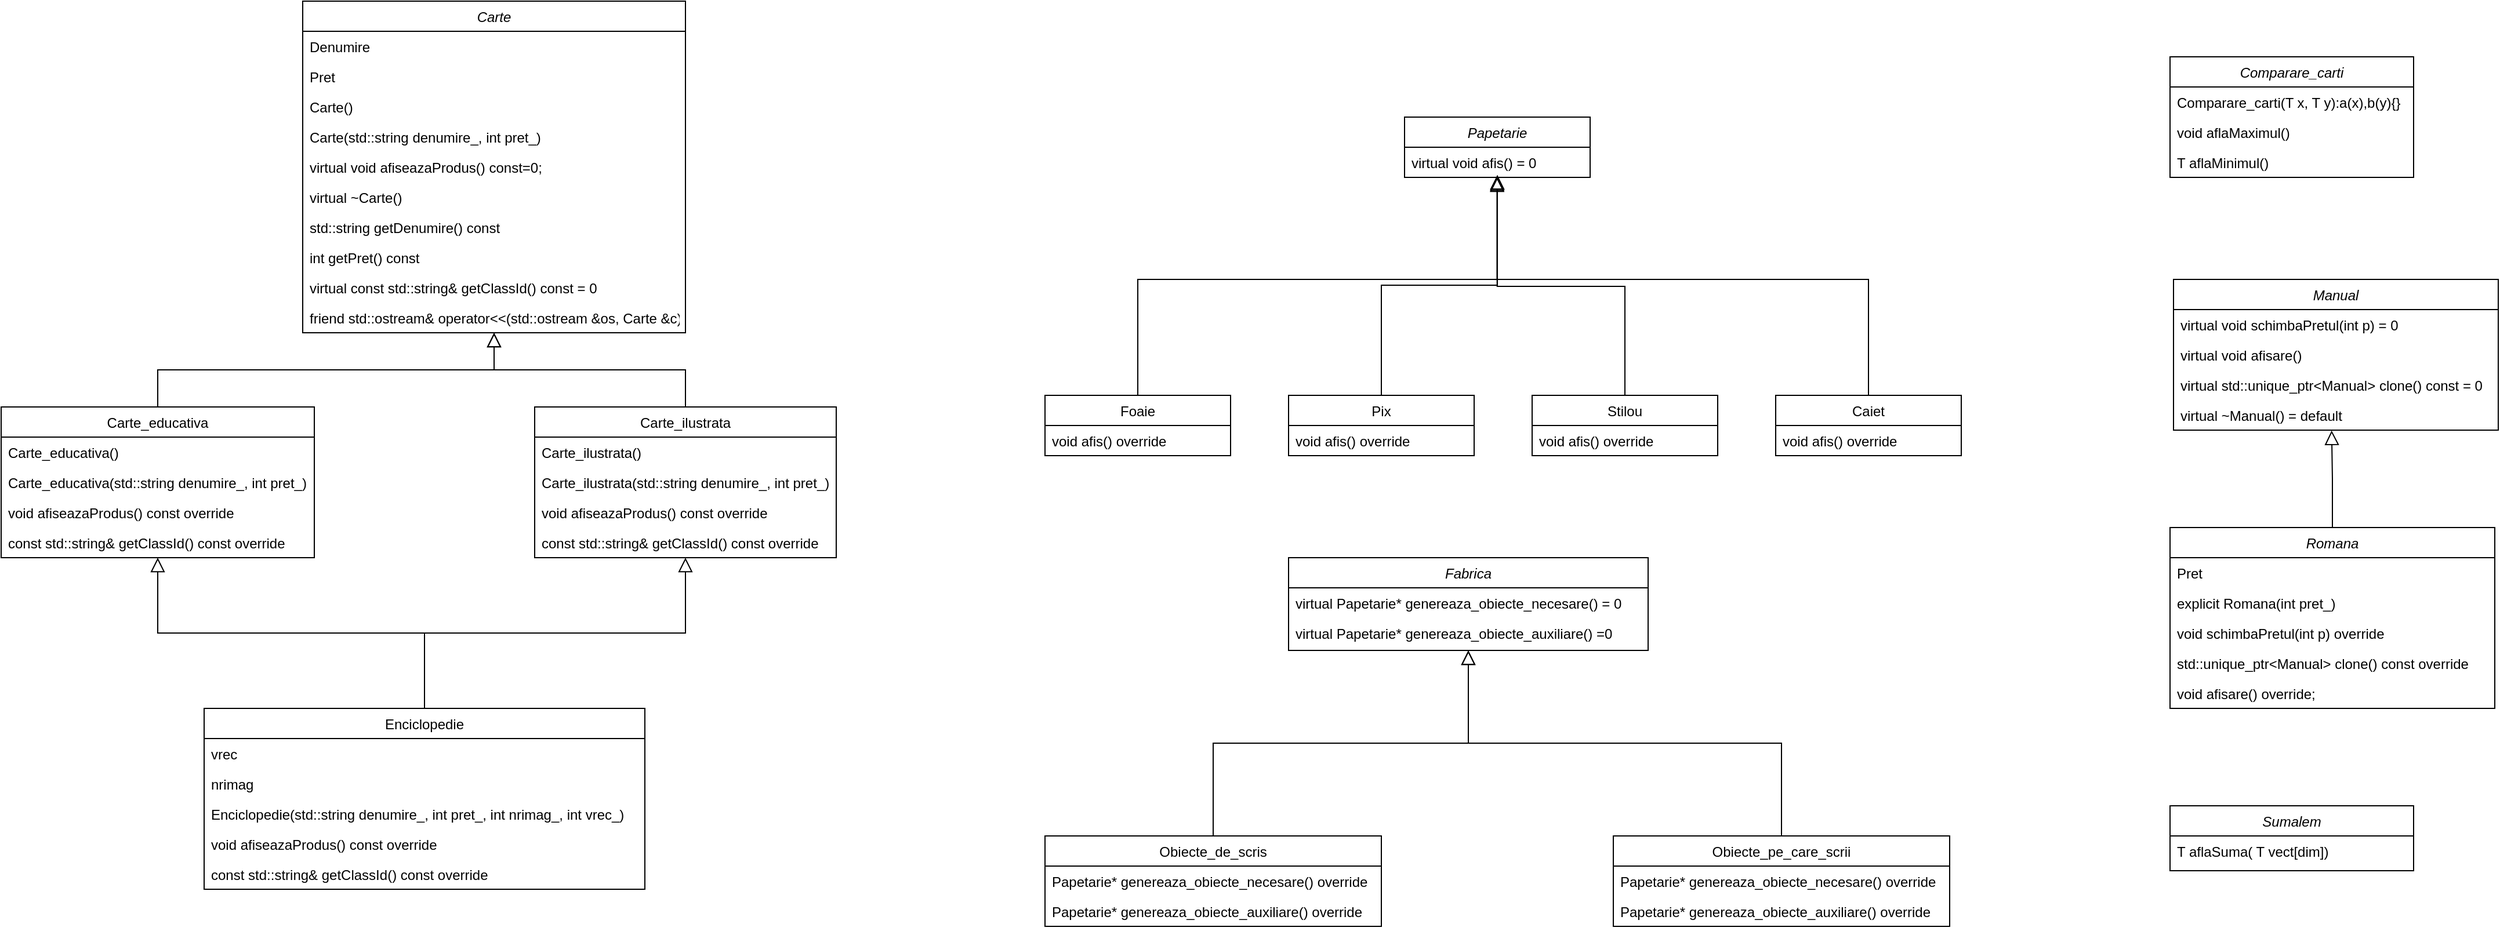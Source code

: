 <mxfile version="20.8.3" type="device" pages="2"><diagram id="C5RBs43oDa-KdzZeNtuy" name="Page-1"><mxGraphModel dx="3585" dy="1890" grid="1" gridSize="10" guides="1" tooltips="1" connect="1" arrows="1" fold="1" page="1" pageScale="1" pageWidth="827" pageHeight="1169" math="0" shadow="0"><root><mxCell id="WIyWlLk6GJQsqaUBKTNV-0"/><mxCell id="WIyWlLk6GJQsqaUBKTNV-1" parent="WIyWlLk6GJQsqaUBKTNV-0"/><mxCell id="zkfFHV4jXpPFQw0GAbJ--0" value="Carte" style="swimlane;fontStyle=2;align=center;verticalAlign=top;childLayout=stackLayout;horizontal=1;startSize=26;horizontalStack=0;resizeParent=1;resizeLast=0;collapsible=1;marginBottom=0;rounded=0;shadow=0;strokeWidth=1;" parent="WIyWlLk6GJQsqaUBKTNV-1" vertex="1"><mxGeometry x="350" y="20" width="330" height="286" as="geometry"><mxRectangle x="230" y="140" width="160" height="26" as="alternateBounds"/></mxGeometry></mxCell><mxCell id="zkfFHV4jXpPFQw0GAbJ--1" value="Denumire" style="text;align=left;verticalAlign=top;spacingLeft=4;spacingRight=4;overflow=hidden;rotatable=0;points=[[0,0.5],[1,0.5]];portConstraint=eastwest;" parent="zkfFHV4jXpPFQw0GAbJ--0" vertex="1"><mxGeometry y="26" width="330" height="26" as="geometry"/></mxCell><mxCell id="mcugkUI8rFshor6fqK6a-18" value="Pret" style="text;align=left;verticalAlign=top;spacingLeft=4;spacingRight=4;overflow=hidden;rotatable=0;points=[[0,0.5],[1,0.5]];portConstraint=eastwest;rounded=0;shadow=0;html=0;" parent="zkfFHV4jXpPFQw0GAbJ--0" vertex="1"><mxGeometry y="52" width="330" height="26" as="geometry"/></mxCell><mxCell id="mcugkUI8rFshor6fqK6a-19" value="Carte()" style="text;align=left;verticalAlign=top;spacingLeft=4;spacingRight=4;overflow=hidden;rotatable=0;points=[[0,0.5],[1,0.5]];portConstraint=eastwest;rounded=0;shadow=0;html=0;" parent="zkfFHV4jXpPFQw0GAbJ--0" vertex="1"><mxGeometry y="78" width="330" height="26" as="geometry"/></mxCell><mxCell id="mcugkUI8rFshor6fqK6a-20" value="Carte(std::string denumire_, int pret_)" style="text;align=left;verticalAlign=top;spacingLeft=4;spacingRight=4;overflow=hidden;rotatable=0;points=[[0,0.5],[1,0.5]];portConstraint=eastwest;rounded=0;shadow=0;html=0;" parent="zkfFHV4jXpPFQw0GAbJ--0" vertex="1"><mxGeometry y="104" width="330" height="26" as="geometry"/></mxCell><mxCell id="mcugkUI8rFshor6fqK6a-21" value="virtual void afiseazaProdus() const=0;" style="text;align=left;verticalAlign=top;spacingLeft=4;spacingRight=4;overflow=hidden;rotatable=0;points=[[0,0.5],[1,0.5]];portConstraint=eastwest;rounded=0;shadow=0;html=0;" parent="zkfFHV4jXpPFQw0GAbJ--0" vertex="1"><mxGeometry y="130" width="330" height="26" as="geometry"/></mxCell><mxCell id="SFneAPynZwKYrOaxCzgI-34" value="virtual ~Carte()" style="text;align=left;verticalAlign=top;spacingLeft=4;spacingRight=4;overflow=hidden;rotatable=0;points=[[0,0.5],[1,0.5]];portConstraint=eastwest;rounded=0;shadow=0;html=0;" vertex="1" parent="zkfFHV4jXpPFQw0GAbJ--0"><mxGeometry y="156" width="330" height="26" as="geometry"/></mxCell><mxCell id="SFneAPynZwKYrOaxCzgI-35" value="std::string getDenumire() const" style="text;align=left;verticalAlign=top;spacingLeft=4;spacingRight=4;overflow=hidden;rotatable=0;points=[[0,0.5],[1,0.5]];portConstraint=eastwest;rounded=0;shadow=0;html=0;" vertex="1" parent="zkfFHV4jXpPFQw0GAbJ--0"><mxGeometry y="182" width="330" height="26" as="geometry"/></mxCell><mxCell id="SFneAPynZwKYrOaxCzgI-36" value="int getPret() const" style="text;align=left;verticalAlign=top;spacingLeft=4;spacingRight=4;overflow=hidden;rotatable=0;points=[[0,0.5],[1,0.5]];portConstraint=eastwest;rounded=0;shadow=0;html=0;" vertex="1" parent="zkfFHV4jXpPFQw0GAbJ--0"><mxGeometry y="208" width="330" height="26" as="geometry"/></mxCell><mxCell id="SFneAPynZwKYrOaxCzgI-37" value="virtual const std::string&amp; getClassId() const = 0" style="text;align=left;verticalAlign=top;spacingLeft=4;spacingRight=4;overflow=hidden;rotatable=0;points=[[0,0.5],[1,0.5]];portConstraint=eastwest;rounded=0;shadow=0;html=0;" vertex="1" parent="zkfFHV4jXpPFQw0GAbJ--0"><mxGeometry y="234" width="330" height="26" as="geometry"/></mxCell><mxCell id="zkfFHV4jXpPFQw0GAbJ--2" value="friend std::ostream&amp; operator&lt;&lt;(std::ostream &amp;os, Carte &amp;c)" style="text;align=left;verticalAlign=top;spacingLeft=4;spacingRight=4;overflow=hidden;rotatable=0;points=[[0,0.5],[1,0.5]];portConstraint=eastwest;rounded=0;shadow=0;html=0;" parent="zkfFHV4jXpPFQw0GAbJ--0" vertex="1"><mxGeometry y="260" width="330" height="26" as="geometry"/></mxCell><mxCell id="zkfFHV4jXpPFQw0GAbJ--6" value="Carte_educativa" style="swimlane;fontStyle=0;align=center;verticalAlign=top;childLayout=stackLayout;horizontal=1;startSize=26;horizontalStack=0;resizeParent=1;resizeLast=0;collapsible=1;marginBottom=0;rounded=0;shadow=0;strokeWidth=1;" parent="WIyWlLk6GJQsqaUBKTNV-1" vertex="1"><mxGeometry x="90" y="370" width="270" height="130" as="geometry"><mxRectangle x="130" y="380" width="160" height="26" as="alternateBounds"/></mxGeometry></mxCell><mxCell id="SFneAPynZwKYrOaxCzgI-1" value="Carte_educativa()" style="text;align=left;verticalAlign=top;spacingLeft=4;spacingRight=4;overflow=hidden;rotatable=0;points=[[0,0.5],[1,0.5]];portConstraint=eastwest;rounded=0;shadow=0;html=0;" vertex="1" parent="zkfFHV4jXpPFQw0GAbJ--6"><mxGeometry y="26" width="270" height="26" as="geometry"/></mxCell><mxCell id="SFneAPynZwKYrOaxCzgI-18" value="Carte_educativa(std::string denumire_, int pret_)" style="text;align=left;verticalAlign=top;spacingLeft=4;spacingRight=4;overflow=hidden;rotatable=0;points=[[0,0.5],[1,0.5]];portConstraint=eastwest;rounded=0;shadow=0;html=0;" vertex="1" parent="zkfFHV4jXpPFQw0GAbJ--6"><mxGeometry y="52" width="270" height="26" as="geometry"/></mxCell><mxCell id="SFneAPynZwKYrOaxCzgI-19" value="void afiseazaProdus() const override" style="text;align=left;verticalAlign=top;spacingLeft=4;spacingRight=4;overflow=hidden;rotatable=0;points=[[0,0.5],[1,0.5]];portConstraint=eastwest;rounded=0;shadow=0;html=0;" vertex="1" parent="zkfFHV4jXpPFQw0GAbJ--6"><mxGeometry y="78" width="270" height="26" as="geometry"/></mxCell><mxCell id="SFneAPynZwKYrOaxCzgI-0" value="const std::string&amp; getClassId() const override" style="text;align=left;verticalAlign=top;spacingLeft=4;spacingRight=4;overflow=hidden;rotatable=0;points=[[0,0.5],[1,0.5]];portConstraint=eastwest;rounded=0;shadow=0;html=0;" vertex="1" parent="zkfFHV4jXpPFQw0GAbJ--6"><mxGeometry y="104" width="270" height="26" as="geometry"/></mxCell><mxCell id="zkfFHV4jXpPFQw0GAbJ--12" value="" style="endArrow=block;endSize=10;endFill=0;shadow=0;strokeWidth=1;rounded=0;edgeStyle=elbowEdgeStyle;elbow=vertical;" parent="WIyWlLk6GJQsqaUBKTNV-1" source="zkfFHV4jXpPFQw0GAbJ--6" target="zkfFHV4jXpPFQw0GAbJ--0" edge="1"><mxGeometry width="160" relative="1" as="geometry"><mxPoint x="200" y="203" as="sourcePoint"/><mxPoint x="200" y="203" as="targetPoint"/></mxGeometry></mxCell><mxCell id="zkfFHV4jXpPFQw0GAbJ--13" value="Carte_ilustrata" style="swimlane;fontStyle=0;align=center;verticalAlign=top;childLayout=stackLayout;horizontal=1;startSize=26;horizontalStack=0;resizeParent=1;resizeLast=0;collapsible=1;marginBottom=0;rounded=0;shadow=0;strokeWidth=1;" parent="WIyWlLk6GJQsqaUBKTNV-1" vertex="1"><mxGeometry x="550" y="370" width="260" height="130" as="geometry"><mxRectangle x="340" y="380" width="170" height="26" as="alternateBounds"/></mxGeometry></mxCell><mxCell id="SFneAPynZwKYrOaxCzgI-21" value="Carte_ilustrata()" style="text;align=left;verticalAlign=top;spacingLeft=4;spacingRight=4;overflow=hidden;rotatable=0;points=[[0,0.5],[1,0.5]];portConstraint=eastwest;rounded=0;shadow=0;html=0;" vertex="1" parent="zkfFHV4jXpPFQw0GAbJ--13"><mxGeometry y="26" width="260" height="26" as="geometry"/></mxCell><mxCell id="SFneAPynZwKYrOaxCzgI-22" value="Carte_ilustrata(std::string denumire_, int pret_)" style="text;align=left;verticalAlign=top;spacingLeft=4;spacingRight=4;overflow=hidden;rotatable=0;points=[[0,0.5],[1,0.5]];portConstraint=eastwest;rounded=0;shadow=0;html=0;" vertex="1" parent="zkfFHV4jXpPFQw0GAbJ--13"><mxGeometry y="52" width="260" height="26" as="geometry"/></mxCell><mxCell id="SFneAPynZwKYrOaxCzgI-23" value="void afiseazaProdus() const override" style="text;align=left;verticalAlign=top;spacingLeft=4;spacingRight=4;overflow=hidden;rotatable=0;points=[[0,0.5],[1,0.5]];portConstraint=eastwest;rounded=0;shadow=0;html=0;" vertex="1" parent="zkfFHV4jXpPFQw0GAbJ--13"><mxGeometry y="78" width="260" height="26" as="geometry"/></mxCell><mxCell id="SFneAPynZwKYrOaxCzgI-20" value="const std::string&amp; getClassId() const override" style="text;align=left;verticalAlign=top;spacingLeft=4;spacingRight=4;overflow=hidden;rotatable=0;points=[[0,0.5],[1,0.5]];portConstraint=eastwest;rounded=0;shadow=0;html=0;" vertex="1" parent="zkfFHV4jXpPFQw0GAbJ--13"><mxGeometry y="104" width="260" height="26" as="geometry"/></mxCell><mxCell id="zkfFHV4jXpPFQw0GAbJ--16" value="" style="endArrow=block;endSize=10;endFill=0;shadow=0;strokeWidth=1;rounded=0;edgeStyle=elbowEdgeStyle;elbow=vertical;" parent="WIyWlLk6GJQsqaUBKTNV-1" source="zkfFHV4jXpPFQw0GAbJ--13" target="zkfFHV4jXpPFQw0GAbJ--0" edge="1"><mxGeometry width="160" relative="1" as="geometry"><mxPoint x="210" y="373" as="sourcePoint"/><mxPoint x="310" y="271" as="targetPoint"/></mxGeometry></mxCell><mxCell id="zcT6NDpOdRF_dSpmmf6j-4" value="" style="endArrow=block;endSize=10;endFill=0;shadow=0;strokeWidth=1;rounded=0;edgeStyle=elbowEdgeStyle;elbow=vertical;entryX=0.5;entryY=1;entryDx=0;entryDy=0;exitX=0.5;exitY=0;exitDx=0;exitDy=0;" parent="WIyWlLk6GJQsqaUBKTNV-1" target="zkfFHV4jXpPFQw0GAbJ--6" edge="1" source="zcT6NDpOdRF_dSpmmf6j-6"><mxGeometry width="160" relative="1" as="geometry"><mxPoint x="300" y="530" as="sourcePoint"/><mxPoint x="330" y="590" as="targetPoint"/></mxGeometry></mxCell><mxCell id="zcT6NDpOdRF_dSpmmf6j-5" value="" style="endArrow=block;endSize=10;endFill=0;shadow=0;strokeWidth=1;rounded=0;edgeStyle=elbowEdgeStyle;elbow=vertical;entryX=0.5;entryY=1;entryDx=0;entryDy=0;exitX=0.5;exitY=0;exitDx=0;exitDy=0;" parent="WIyWlLk6GJQsqaUBKTNV-1" target="zkfFHV4jXpPFQw0GAbJ--13" edge="1" source="zcT6NDpOdRF_dSpmmf6j-6"><mxGeometry width="160" relative="1" as="geometry"><mxPoint x="380" y="610" as="sourcePoint"/><mxPoint x="340" y="600" as="targetPoint"/></mxGeometry></mxCell><mxCell id="zcT6NDpOdRF_dSpmmf6j-6" value="Enciclopedie" style="swimlane;fontStyle=0;align=center;verticalAlign=top;childLayout=stackLayout;horizontal=1;startSize=26;horizontalStack=0;resizeParent=1;resizeLast=0;collapsible=1;marginBottom=0;rounded=0;shadow=0;strokeWidth=1;" parent="WIyWlLk6GJQsqaUBKTNV-1" vertex="1"><mxGeometry x="265" y="630" width="380" height="156" as="geometry"><mxRectangle x="130" y="380" width="160" height="26" as="alternateBounds"/></mxGeometry></mxCell><mxCell id="SFneAPynZwKYrOaxCzgI-39" value="vrec" style="text;align=left;verticalAlign=top;spacingLeft=4;spacingRight=4;overflow=hidden;rotatable=0;points=[[0,0.5],[1,0.5]];portConstraint=eastwest;rounded=0;shadow=0;html=0;" vertex="1" parent="zcT6NDpOdRF_dSpmmf6j-6"><mxGeometry y="26" width="380" height="26" as="geometry"/></mxCell><mxCell id="SFneAPynZwKYrOaxCzgI-38" value="nrimag" style="text;align=left;verticalAlign=top;spacingLeft=4;spacingRight=4;overflow=hidden;rotatable=0;points=[[0,0.5],[1,0.5]];portConstraint=eastwest;rounded=0;shadow=0;html=0;" vertex="1" parent="zcT6NDpOdRF_dSpmmf6j-6"><mxGeometry y="52" width="380" height="26" as="geometry"/></mxCell><mxCell id="SFneAPynZwKYrOaxCzgI-25" value="Enciclopedie(std::string denumire_, int pret_, int nrimag_, int vrec_)" style="text;align=left;verticalAlign=top;spacingLeft=4;spacingRight=4;overflow=hidden;rotatable=0;points=[[0,0.5],[1,0.5]];portConstraint=eastwest;rounded=0;shadow=0;html=0;" vertex="1" parent="zcT6NDpOdRF_dSpmmf6j-6"><mxGeometry y="78" width="380" height="26" as="geometry"/></mxCell><mxCell id="SFneAPynZwKYrOaxCzgI-26" value="void afiseazaProdus() const override" style="text;align=left;verticalAlign=top;spacingLeft=4;spacingRight=4;overflow=hidden;rotatable=0;points=[[0,0.5],[1,0.5]];portConstraint=eastwest;rounded=0;shadow=0;html=0;" vertex="1" parent="zcT6NDpOdRF_dSpmmf6j-6"><mxGeometry y="104" width="380" height="26" as="geometry"/></mxCell><mxCell id="SFneAPynZwKYrOaxCzgI-24" value="const std::string&amp; getClassId() const override" style="text;align=left;verticalAlign=top;spacingLeft=4;spacingRight=4;overflow=hidden;rotatable=0;points=[[0,0.5],[1,0.5]];portConstraint=eastwest;rounded=0;shadow=0;html=0;" vertex="1" parent="zcT6NDpOdRF_dSpmmf6j-6"><mxGeometry y="130" width="380" height="26" as="geometry"/></mxCell><mxCell id="SFneAPynZwKYrOaxCzgI-2" value="Fabrica" style="swimlane;fontStyle=2;align=center;verticalAlign=top;childLayout=stackLayout;horizontal=1;startSize=26;horizontalStack=0;resizeParent=1;resizeLast=0;collapsible=1;marginBottom=0;rounded=0;shadow=0;strokeWidth=1;" vertex="1" parent="WIyWlLk6GJQsqaUBKTNV-1"><mxGeometry x="1200" y="500" width="310" height="80" as="geometry"><mxRectangle x="230" y="140" width="160" height="26" as="alternateBounds"/></mxGeometry></mxCell><mxCell id="SFneAPynZwKYrOaxCzgI-3" value="virtual Papetarie* genereaza_obiecte_necesare() = 0" style="text;align=left;verticalAlign=top;spacingLeft=4;spacingRight=4;overflow=hidden;rotatable=0;points=[[0,0.5],[1,0.5]];portConstraint=eastwest;" vertex="1" parent="SFneAPynZwKYrOaxCzgI-2"><mxGeometry y="26" width="310" height="26" as="geometry"/></mxCell><mxCell id="SFneAPynZwKYrOaxCzgI-4" value="virtual Papetarie* genereaza_obiecte_auxiliare() =0" style="text;align=left;verticalAlign=top;spacingLeft=4;spacingRight=4;overflow=hidden;rotatable=0;points=[[0,0.5],[1,0.5]];portConstraint=eastwest;rounded=0;shadow=0;html=0;" vertex="1" parent="SFneAPynZwKYrOaxCzgI-2"><mxGeometry y="52" width="310" height="26" as="geometry"/></mxCell><mxCell id="SFneAPynZwKYrOaxCzgI-5" value="Obiecte_de_scris" style="swimlane;fontStyle=0;align=center;verticalAlign=top;childLayout=stackLayout;horizontal=1;startSize=26;horizontalStack=0;resizeParent=1;resizeLast=0;collapsible=1;marginBottom=0;rounded=0;shadow=0;strokeWidth=1;" vertex="1" parent="WIyWlLk6GJQsqaUBKTNV-1"><mxGeometry x="990" y="740" width="290" height="78" as="geometry"><mxRectangle x="130" y="380" width="160" height="26" as="alternateBounds"/></mxGeometry></mxCell><mxCell id="SFneAPynZwKYrOaxCzgI-41" value="Papetarie* genereaza_obiecte_necesare() override" style="text;align=left;verticalAlign=top;spacingLeft=4;spacingRight=4;overflow=hidden;rotatable=0;points=[[0,0.5],[1,0.5]];portConstraint=eastwest;rounded=0;shadow=0;html=0;" vertex="1" parent="SFneAPynZwKYrOaxCzgI-5"><mxGeometry y="26" width="290" height="26" as="geometry"/></mxCell><mxCell id="SFneAPynZwKYrOaxCzgI-40" value="Papetarie* genereaza_obiecte_auxiliare() override" style="text;align=left;verticalAlign=top;spacingLeft=4;spacingRight=4;overflow=hidden;rotatable=0;points=[[0,0.5],[1,0.5]];portConstraint=eastwest;rounded=0;shadow=0;html=0;" vertex="1" parent="SFneAPynZwKYrOaxCzgI-5"><mxGeometry y="52" width="290" height="26" as="geometry"/></mxCell><mxCell id="SFneAPynZwKYrOaxCzgI-6" value="" style="endArrow=block;endSize=10;endFill=0;shadow=0;strokeWidth=1;rounded=0;edgeStyle=elbowEdgeStyle;elbow=vertical;" edge="1" parent="WIyWlLk6GJQsqaUBKTNV-1" source="SFneAPynZwKYrOaxCzgI-5" target="SFneAPynZwKYrOaxCzgI-2"><mxGeometry width="160" relative="1" as="geometry"><mxPoint x="1070" y="583" as="sourcePoint"/><mxPoint x="1070" y="583" as="targetPoint"/></mxGeometry></mxCell><mxCell id="SFneAPynZwKYrOaxCzgI-7" value="Obiecte_pe_care_scrii" style="swimlane;fontStyle=0;align=center;verticalAlign=top;childLayout=stackLayout;horizontal=1;startSize=26;horizontalStack=0;resizeParent=1;resizeLast=0;collapsible=1;marginBottom=0;rounded=0;shadow=0;strokeWidth=1;" vertex="1" parent="WIyWlLk6GJQsqaUBKTNV-1"><mxGeometry x="1480" y="740" width="290" height="78" as="geometry"><mxRectangle x="340" y="380" width="170" height="26" as="alternateBounds"/></mxGeometry></mxCell><mxCell id="SFneAPynZwKYrOaxCzgI-43" value="Papetarie* genereaza_obiecte_necesare() override" style="text;align=left;verticalAlign=top;spacingLeft=4;spacingRight=4;overflow=hidden;rotatable=0;points=[[0,0.5],[1,0.5]];portConstraint=eastwest;rounded=0;shadow=0;html=0;" vertex="1" parent="SFneAPynZwKYrOaxCzgI-7"><mxGeometry y="26" width="290" height="26" as="geometry"/></mxCell><mxCell id="SFneAPynZwKYrOaxCzgI-42" value="Papetarie* genereaza_obiecte_auxiliare() override" style="text;align=left;verticalAlign=top;spacingLeft=4;spacingRight=4;overflow=hidden;rotatable=0;points=[[0,0.5],[1,0.5]];portConstraint=eastwest;rounded=0;shadow=0;html=0;" vertex="1" parent="SFneAPynZwKYrOaxCzgI-7"><mxGeometry y="52" width="290" height="26" as="geometry"/></mxCell><mxCell id="SFneAPynZwKYrOaxCzgI-8" value="" style="endArrow=block;endSize=10;endFill=0;shadow=0;strokeWidth=1;rounded=0;edgeStyle=elbowEdgeStyle;elbow=vertical;" edge="1" parent="WIyWlLk6GJQsqaUBKTNV-1" source="SFneAPynZwKYrOaxCzgI-7" target="SFneAPynZwKYrOaxCzgI-2"><mxGeometry width="160" relative="1" as="geometry"><mxPoint x="1080" y="753" as="sourcePoint"/><mxPoint x="1180" y="651" as="targetPoint"/></mxGeometry></mxCell><mxCell id="SFneAPynZwKYrOaxCzgI-9" value="Papetarie" style="swimlane;fontStyle=2;align=center;verticalAlign=top;childLayout=stackLayout;horizontal=1;startSize=26;horizontalStack=0;resizeParent=1;resizeLast=0;collapsible=1;marginBottom=0;rounded=0;shadow=0;strokeWidth=1;" vertex="1" parent="WIyWlLk6GJQsqaUBKTNV-1"><mxGeometry x="1300" y="120" width="160" height="52" as="geometry"><mxRectangle x="230" y="140" width="160" height="26" as="alternateBounds"/></mxGeometry></mxCell><mxCell id="SFneAPynZwKYrOaxCzgI-27" value="virtual void afis() = 0" style="text;align=left;verticalAlign=top;spacingLeft=4;spacingRight=4;overflow=hidden;rotatable=0;points=[[0,0.5],[1,0.5]];portConstraint=eastwest;rounded=0;shadow=0;html=0;" vertex="1" parent="SFneAPynZwKYrOaxCzgI-9"><mxGeometry y="26" width="160" height="26" as="geometry"/></mxCell><mxCell id="SFneAPynZwKYrOaxCzgI-10" value="Pix" style="swimlane;fontStyle=0;align=center;verticalAlign=top;childLayout=stackLayout;horizontal=1;startSize=26;horizontalStack=0;resizeParent=1;resizeLast=0;collapsible=1;marginBottom=0;rounded=0;shadow=0;strokeWidth=1;" vertex="1" parent="WIyWlLk6GJQsqaUBKTNV-1"><mxGeometry x="1200" y="360" width="160" height="52" as="geometry"><mxRectangle x="130" y="380" width="160" height="26" as="alternateBounds"/></mxGeometry></mxCell><mxCell id="SFneAPynZwKYrOaxCzgI-28" value="void afis() override" style="text;align=left;verticalAlign=top;spacingLeft=4;spacingRight=4;overflow=hidden;rotatable=0;points=[[0,0.5],[1,0.5]];portConstraint=eastwest;rounded=0;shadow=0;html=0;" vertex="1" parent="SFneAPynZwKYrOaxCzgI-10"><mxGeometry y="26" width="160" height="26" as="geometry"/></mxCell><mxCell id="SFneAPynZwKYrOaxCzgI-11" value="" style="endArrow=block;endSize=10;endFill=0;shadow=0;strokeWidth=1;rounded=0;edgeStyle=elbowEdgeStyle;elbow=vertical;" edge="1" parent="WIyWlLk6GJQsqaUBKTNV-1" source="SFneAPynZwKYrOaxCzgI-10"><mxGeometry width="160" relative="1" as="geometry"><mxPoint x="1280" y="203" as="sourcePoint"/><mxPoint x="1380" y="170" as="targetPoint"/></mxGeometry></mxCell><mxCell id="SFneAPynZwKYrOaxCzgI-12" value="Stilou" style="swimlane;fontStyle=0;align=center;verticalAlign=top;childLayout=stackLayout;horizontal=1;startSize=26;horizontalStack=0;resizeParent=1;resizeLast=0;collapsible=1;marginBottom=0;rounded=0;shadow=0;strokeWidth=1;" vertex="1" parent="WIyWlLk6GJQsqaUBKTNV-1"><mxGeometry x="1410" y="360" width="160" height="52" as="geometry"><mxRectangle x="340" y="380" width="170" height="26" as="alternateBounds"/></mxGeometry></mxCell><mxCell id="SFneAPynZwKYrOaxCzgI-32" value="void afis() override" style="text;align=left;verticalAlign=top;spacingLeft=4;spacingRight=4;overflow=hidden;rotatable=0;points=[[0,0.5],[1,0.5]];portConstraint=eastwest;rounded=0;shadow=0;html=0;" vertex="1" parent="SFneAPynZwKYrOaxCzgI-12"><mxGeometry y="26" width="160" height="26" as="geometry"/></mxCell><mxCell id="SFneAPynZwKYrOaxCzgI-13" value="" style="endArrow=block;endSize=10;endFill=0;shadow=0;strokeWidth=1;rounded=0;edgeStyle=elbowEdgeStyle;elbow=vertical;entryX=0.499;entryY=0.998;entryDx=0;entryDy=0;entryPerimeter=0;" edge="1" parent="WIyWlLk6GJQsqaUBKTNV-1" source="SFneAPynZwKYrOaxCzgI-12" target="SFneAPynZwKYrOaxCzgI-27"><mxGeometry width="160" relative="1" as="geometry"><mxPoint x="1290" y="373" as="sourcePoint"/><mxPoint x="1390" y="200" as="targetPoint"/></mxGeometry></mxCell><mxCell id="SFneAPynZwKYrOaxCzgI-14" value="" style="endArrow=block;endSize=10;endFill=0;shadow=0;strokeWidth=1;rounded=0;edgeStyle=elbowEdgeStyle;elbow=vertical;" edge="1" parent="WIyWlLk6GJQsqaUBKTNV-1" source="SFneAPynZwKYrOaxCzgI-15"><mxGeometry width="160" relative="1" as="geometry"><mxPoint x="1090" y="330" as="sourcePoint"/><mxPoint x="1380" y="170" as="targetPoint"/><Array as="points"><mxPoint x="1220" y="260"/></Array></mxGeometry></mxCell><mxCell id="SFneAPynZwKYrOaxCzgI-15" value="Foaie" style="swimlane;fontStyle=0;align=center;verticalAlign=top;childLayout=stackLayout;horizontal=1;startSize=26;horizontalStack=0;resizeParent=1;resizeLast=0;collapsible=1;marginBottom=0;rounded=0;shadow=0;strokeWidth=1;" vertex="1" parent="WIyWlLk6GJQsqaUBKTNV-1"><mxGeometry x="990" y="360" width="160" height="52" as="geometry"><mxRectangle x="130" y="380" width="160" height="26" as="alternateBounds"/></mxGeometry></mxCell><mxCell id="SFneAPynZwKYrOaxCzgI-31" value="void afis() override" style="text;align=left;verticalAlign=top;spacingLeft=4;spacingRight=4;overflow=hidden;rotatable=0;points=[[0,0.5],[1,0.5]];portConstraint=eastwest;rounded=0;shadow=0;html=0;" vertex="1" parent="SFneAPynZwKYrOaxCzgI-15"><mxGeometry y="26" width="160" height="26" as="geometry"/></mxCell><mxCell id="SFneAPynZwKYrOaxCzgI-16" value="" style="endArrow=block;endSize=10;endFill=0;shadow=0;strokeWidth=1;rounded=0;edgeStyle=elbowEdgeStyle;elbow=vertical;exitX=0.5;exitY=0;exitDx=0;exitDy=0;entryX=0.499;entryY=0.966;entryDx=0;entryDy=0;entryPerimeter=0;" edge="1" parent="WIyWlLk6GJQsqaUBKTNV-1" source="SFneAPynZwKYrOaxCzgI-17" target="SFneAPynZwKYrOaxCzgI-27"><mxGeometry width="160" relative="1" as="geometry"><mxPoint x="1700" y="320" as="sourcePoint"/><mxPoint x="1360" y="180" as="targetPoint"/><Array as="points"><mxPoint x="1540" y="260"/></Array></mxGeometry></mxCell><mxCell id="SFneAPynZwKYrOaxCzgI-17" value="Caiet" style="swimlane;fontStyle=0;align=center;verticalAlign=top;childLayout=stackLayout;horizontal=1;startSize=26;horizontalStack=0;resizeParent=1;resizeLast=0;collapsible=1;marginBottom=0;rounded=0;shadow=0;strokeWidth=1;" vertex="1" parent="WIyWlLk6GJQsqaUBKTNV-1"><mxGeometry x="1620" y="360" width="160" height="52" as="geometry"><mxRectangle x="340" y="380" width="170" height="26" as="alternateBounds"/></mxGeometry></mxCell><mxCell id="SFneAPynZwKYrOaxCzgI-33" value="void afis() override" style="text;align=left;verticalAlign=top;spacingLeft=4;spacingRight=4;overflow=hidden;rotatable=0;points=[[0,0.5],[1,0.5]];portConstraint=eastwest;rounded=0;shadow=0;html=0;" vertex="1" parent="SFneAPynZwKYrOaxCzgI-17"><mxGeometry y="26" width="160" height="26" as="geometry"/></mxCell><mxCell id="SFneAPynZwKYrOaxCzgI-44" value="Comparare_carti" style="swimlane;fontStyle=2;align=center;verticalAlign=top;childLayout=stackLayout;horizontal=1;startSize=26;horizontalStack=0;resizeParent=1;resizeLast=0;collapsible=1;marginBottom=0;rounded=0;shadow=0;strokeWidth=1;" vertex="1" parent="WIyWlLk6GJQsqaUBKTNV-1"><mxGeometry x="1960" y="68" width="210" height="104" as="geometry"><mxRectangle x="230" y="140" width="160" height="26" as="alternateBounds"/></mxGeometry></mxCell><mxCell id="SFneAPynZwKYrOaxCzgI-45" value="Comparare_carti(T x, T y):a(x),b(y){}" style="text;align=left;verticalAlign=top;spacingLeft=4;spacingRight=4;overflow=hidden;rotatable=0;points=[[0,0.5],[1,0.5]];portConstraint=eastwest;" vertex="1" parent="SFneAPynZwKYrOaxCzgI-44"><mxGeometry y="26" width="210" height="26" as="geometry"/></mxCell><mxCell id="SFneAPynZwKYrOaxCzgI-47" value="void aflaMaximul()" style="text;align=left;verticalAlign=top;spacingLeft=4;spacingRight=4;overflow=hidden;rotatable=0;points=[[0,0.5],[1,0.5]];portConstraint=eastwest;rounded=0;shadow=0;html=0;" vertex="1" parent="SFneAPynZwKYrOaxCzgI-44"><mxGeometry y="52" width="210" height="26" as="geometry"/></mxCell><mxCell id="SFneAPynZwKYrOaxCzgI-46" value="T aflaMinimul()" style="text;align=left;verticalAlign=top;spacingLeft=4;spacingRight=4;overflow=hidden;rotatable=0;points=[[0,0.5],[1,0.5]];portConstraint=eastwest;rounded=0;shadow=0;html=0;" vertex="1" parent="SFneAPynZwKYrOaxCzgI-44"><mxGeometry y="78" width="210" height="26" as="geometry"/></mxCell><mxCell id="SFneAPynZwKYrOaxCzgI-48" value="Manual" style="swimlane;fontStyle=2;align=center;verticalAlign=top;childLayout=stackLayout;horizontal=1;startSize=26;horizontalStack=0;resizeParent=1;resizeLast=0;collapsible=1;marginBottom=0;rounded=0;shadow=0;strokeWidth=1;" vertex="1" parent="WIyWlLk6GJQsqaUBKTNV-1"><mxGeometry x="1963" y="260" width="280" height="130" as="geometry"><mxRectangle x="230" y="140" width="160" height="26" as="alternateBounds"/></mxGeometry></mxCell><mxCell id="SFneAPynZwKYrOaxCzgI-49" value="virtual void schimbaPretul(int p) = 0" style="text;align=left;verticalAlign=top;spacingLeft=4;spacingRight=4;overflow=hidden;rotatable=0;points=[[0,0.5],[1,0.5]];portConstraint=eastwest;" vertex="1" parent="SFneAPynZwKYrOaxCzgI-48"><mxGeometry y="26" width="280" height="26" as="geometry"/></mxCell><mxCell id="SFneAPynZwKYrOaxCzgI-50" value="virtual void afisare()" style="text;align=left;verticalAlign=top;spacingLeft=4;spacingRight=4;overflow=hidden;rotatable=0;points=[[0,0.5],[1,0.5]];portConstraint=eastwest;rounded=0;shadow=0;html=0;" vertex="1" parent="SFneAPynZwKYrOaxCzgI-48"><mxGeometry y="52" width="280" height="26" as="geometry"/></mxCell><mxCell id="SFneAPynZwKYrOaxCzgI-52" value="virtual std::unique_ptr&lt;Manual&gt; clone() const = 0" style="text;align=left;verticalAlign=top;spacingLeft=4;spacingRight=4;overflow=hidden;rotatable=0;points=[[0,0.5],[1,0.5]];portConstraint=eastwest;rounded=0;shadow=0;html=0;" vertex="1" parent="SFneAPynZwKYrOaxCzgI-48"><mxGeometry y="78" width="280" height="26" as="geometry"/></mxCell><mxCell id="SFneAPynZwKYrOaxCzgI-51" value="virtual ~Manual() = default" style="text;align=left;verticalAlign=top;spacingLeft=4;spacingRight=4;overflow=hidden;rotatable=0;points=[[0,0.5],[1,0.5]];portConstraint=eastwest;rounded=0;shadow=0;html=0;" vertex="1" parent="SFneAPynZwKYrOaxCzgI-48"><mxGeometry y="104" width="280" height="26" as="geometry"/></mxCell><mxCell id="SFneAPynZwKYrOaxCzgI-53" value="Romana" style="swimlane;fontStyle=2;align=center;verticalAlign=top;childLayout=stackLayout;horizontal=1;startSize=26;horizontalStack=0;resizeParent=1;resizeLast=0;collapsible=1;marginBottom=0;rounded=0;shadow=0;strokeWidth=1;" vertex="1" parent="WIyWlLk6GJQsqaUBKTNV-1"><mxGeometry x="1960" y="474" width="280" height="156" as="geometry"><mxRectangle x="230" y="140" width="160" height="26" as="alternateBounds"/></mxGeometry></mxCell><mxCell id="SFneAPynZwKYrOaxCzgI-54" value="Pret" style="text;align=left;verticalAlign=top;spacingLeft=4;spacingRight=4;overflow=hidden;rotatable=0;points=[[0,0.5],[1,0.5]];portConstraint=eastwest;" vertex="1" parent="SFneAPynZwKYrOaxCzgI-53"><mxGeometry y="26" width="280" height="26" as="geometry"/></mxCell><mxCell id="SFneAPynZwKYrOaxCzgI-55" value="explicit Romana(int pret_)" style="text;align=left;verticalAlign=top;spacingLeft=4;spacingRight=4;overflow=hidden;rotatable=0;points=[[0,0.5],[1,0.5]];portConstraint=eastwest;rounded=0;shadow=0;html=0;" vertex="1" parent="SFneAPynZwKYrOaxCzgI-53"><mxGeometry y="52" width="280" height="26" as="geometry"/></mxCell><mxCell id="SFneAPynZwKYrOaxCzgI-56" value="void schimbaPretul(int p) override" style="text;align=left;verticalAlign=top;spacingLeft=4;spacingRight=4;overflow=hidden;rotatable=0;points=[[0,0.5],[1,0.5]];portConstraint=eastwest;rounded=0;shadow=0;html=0;" vertex="1" parent="SFneAPynZwKYrOaxCzgI-53"><mxGeometry y="78" width="280" height="26" as="geometry"/></mxCell><mxCell id="SFneAPynZwKYrOaxCzgI-59" value="std::unique_ptr&lt;Manual&gt; clone() const override" style="text;align=left;verticalAlign=top;spacingLeft=4;spacingRight=4;overflow=hidden;rotatable=0;points=[[0,0.5],[1,0.5]];portConstraint=eastwest;rounded=0;shadow=0;html=0;" vertex="1" parent="SFneAPynZwKYrOaxCzgI-53"><mxGeometry y="104" width="280" height="26" as="geometry"/></mxCell><mxCell id="SFneAPynZwKYrOaxCzgI-57" value="void afisare() override;" style="text;align=left;verticalAlign=top;spacingLeft=4;spacingRight=4;overflow=hidden;rotatable=0;points=[[0,0.5],[1,0.5]];portConstraint=eastwest;rounded=0;shadow=0;html=0;" vertex="1" parent="SFneAPynZwKYrOaxCzgI-53"><mxGeometry y="130" width="280" height="26" as="geometry"/></mxCell><mxCell id="SFneAPynZwKYrOaxCzgI-58" value="" style="endArrow=block;endSize=10;endFill=0;shadow=0;strokeWidth=1;rounded=0;edgeStyle=elbowEdgeStyle;elbow=vertical;entryX=0.487;entryY=1.012;entryDx=0;entryDy=0;entryPerimeter=0;exitX=0.5;exitY=0;exitDx=0;exitDy=0;" edge="1" parent="WIyWlLk6GJQsqaUBKTNV-1" source="SFneAPynZwKYrOaxCzgI-53" target="SFneAPynZwKYrOaxCzgI-51"><mxGeometry width="160" relative="1" as="geometry"><mxPoint x="2090" y="580.0" as="sourcePoint"/><mxPoint x="1820" y="420.0" as="targetPoint"/></mxGeometry></mxCell><mxCell id="SFneAPynZwKYrOaxCzgI-60" value="Sumalem" style="swimlane;fontStyle=2;align=center;verticalAlign=top;childLayout=stackLayout;horizontal=1;startSize=26;horizontalStack=0;resizeParent=1;resizeLast=0;collapsible=1;marginBottom=0;rounded=0;shadow=0;strokeWidth=1;" vertex="1" parent="WIyWlLk6GJQsqaUBKTNV-1"><mxGeometry x="1960" y="714" width="210" height="56" as="geometry"><mxRectangle x="230" y="140" width="160" height="26" as="alternateBounds"/></mxGeometry></mxCell><mxCell id="SFneAPynZwKYrOaxCzgI-61" value="T aflaSuma( T vect[dim])" style="text;align=left;verticalAlign=top;spacingLeft=4;spacingRight=4;overflow=hidden;rotatable=0;points=[[0,0.5],[1,0.5]];portConstraint=eastwest;" vertex="1" parent="SFneAPynZwKYrOaxCzgI-60"><mxGeometry y="26" width="210" height="26" as="geometry"/></mxCell></root></mxGraphModel></diagram><diagram id="HQWQmJQMWbQNjIftZmdO" name="Page-2"><mxGraphModel dx="782" dy="428" grid="1" gridSize="10" guides="1" tooltips="1" connect="1" arrows="1" fold="1" page="1" pageScale="1" pageWidth="850" pageHeight="1100" math="0" shadow="0"><root><mxCell id="0"/><mxCell id="1" parent="0"/><mxCell id="Sz1t7-k61A9zI6zd3ncY-1" value="Carte" style="swimlane;fontStyle=2;align=center;verticalAlign=top;childLayout=stackLayout;horizontal=1;startSize=26;horizontalStack=0;resizeParent=1;resizeLast=0;collapsible=1;marginBottom=0;rounded=0;shadow=0;strokeWidth=1;" vertex="1" parent="1"><mxGeometry x="220" y="120" width="160" height="80" as="geometry"><mxRectangle x="230" y="140" width="160" height="26" as="alternateBounds"/></mxGeometry></mxCell><mxCell id="Sz1t7-k61A9zI6zd3ncY-2" value="Denumire" style="text;align=left;verticalAlign=top;spacingLeft=4;spacingRight=4;overflow=hidden;rotatable=0;points=[[0,0.5],[1,0.5]];portConstraint=eastwest;" vertex="1" parent="Sz1t7-k61A9zI6zd3ncY-1"><mxGeometry y="26" width="160" height="26" as="geometry"/></mxCell><mxCell id="Sz1t7-k61A9zI6zd3ncY-3" value="Pret" style="text;align=left;verticalAlign=top;spacingLeft=4;spacingRight=4;overflow=hidden;rotatable=0;points=[[0,0.5],[1,0.5]];portConstraint=eastwest;rounded=0;shadow=0;html=0;" vertex="1" parent="Sz1t7-k61A9zI6zd3ncY-1"><mxGeometry y="52" width="160" height="26" as="geometry"/></mxCell><mxCell id="Sz1t7-k61A9zI6zd3ncY-4" value="" style="endArrow=block;endSize=10;endFill=0;shadow=0;strokeWidth=1;rounded=0;edgeStyle=elbowEdgeStyle;elbow=vertical;" edge="1" parent="1" target="Sz1t7-k61A9zI6zd3ncY-1"><mxGeometry width="160" relative="1" as="geometry"><mxPoint x="200" y="360" as="sourcePoint"/><mxPoint x="200" y="203" as="targetPoint"/></mxGeometry></mxCell><mxCell id="Sz1t7-k61A9zI6zd3ncY-5" value="" style="endArrow=block;endSize=10;endFill=0;shadow=0;strokeWidth=1;rounded=0;edgeStyle=elbowEdgeStyle;elbow=vertical;" edge="1" parent="1" target="Sz1t7-k61A9zI6zd3ncY-1"><mxGeometry width="160" relative="1" as="geometry"><mxPoint x="410" y="360" as="sourcePoint"/><mxPoint x="310" y="271" as="targetPoint"/></mxGeometry></mxCell></root></mxGraphModel></diagram></mxfile>